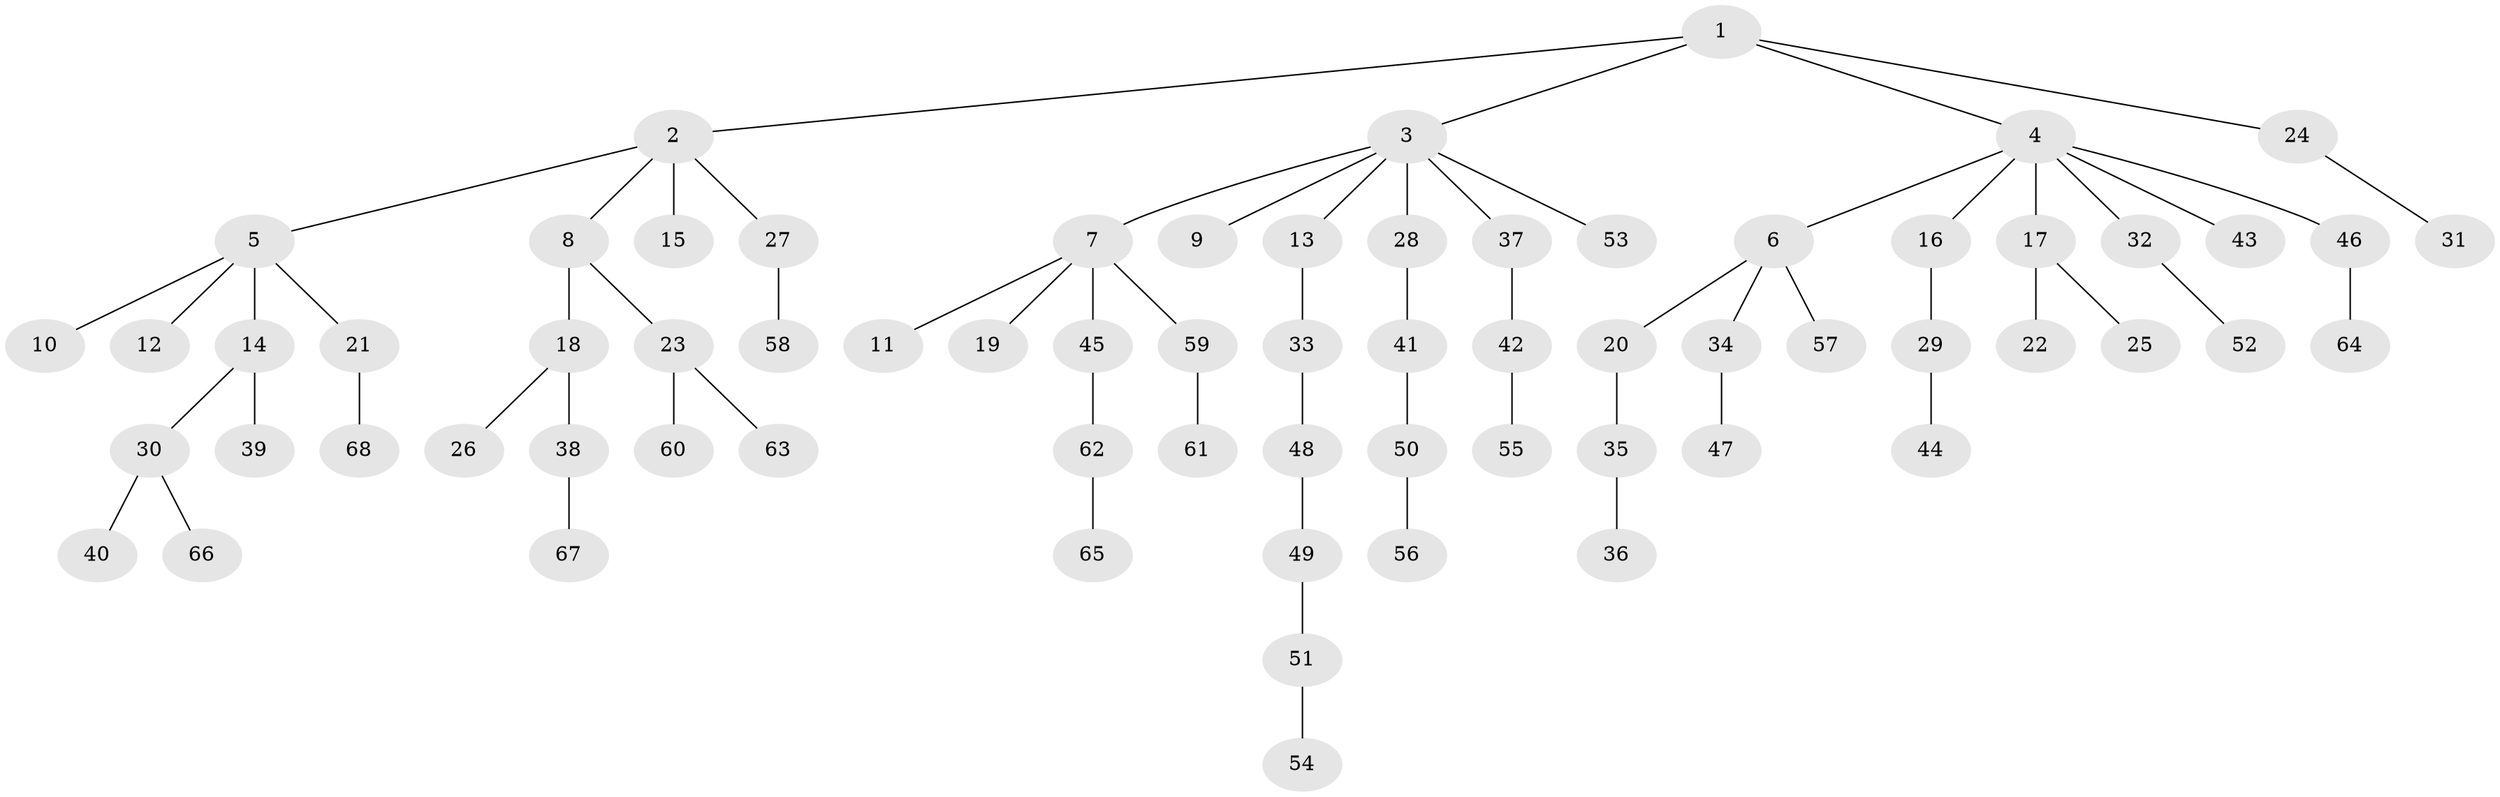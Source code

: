 // coarse degree distribution, {14: 0.045454545454545456, 3: 0.045454545454545456, 5: 0.045454545454545456, 1: 0.8181818181818182, 2: 0.045454545454545456}
// Generated by graph-tools (version 1.1) at 2025/19/03/04/25 18:19:21]
// undirected, 68 vertices, 67 edges
graph export_dot {
graph [start="1"]
  node [color=gray90,style=filled];
  1;
  2;
  3;
  4;
  5;
  6;
  7;
  8;
  9;
  10;
  11;
  12;
  13;
  14;
  15;
  16;
  17;
  18;
  19;
  20;
  21;
  22;
  23;
  24;
  25;
  26;
  27;
  28;
  29;
  30;
  31;
  32;
  33;
  34;
  35;
  36;
  37;
  38;
  39;
  40;
  41;
  42;
  43;
  44;
  45;
  46;
  47;
  48;
  49;
  50;
  51;
  52;
  53;
  54;
  55;
  56;
  57;
  58;
  59;
  60;
  61;
  62;
  63;
  64;
  65;
  66;
  67;
  68;
  1 -- 2;
  1 -- 3;
  1 -- 4;
  1 -- 24;
  2 -- 5;
  2 -- 8;
  2 -- 15;
  2 -- 27;
  3 -- 7;
  3 -- 9;
  3 -- 13;
  3 -- 28;
  3 -- 37;
  3 -- 53;
  4 -- 6;
  4 -- 16;
  4 -- 17;
  4 -- 32;
  4 -- 43;
  4 -- 46;
  5 -- 10;
  5 -- 12;
  5 -- 14;
  5 -- 21;
  6 -- 20;
  6 -- 34;
  6 -- 57;
  7 -- 11;
  7 -- 19;
  7 -- 45;
  7 -- 59;
  8 -- 18;
  8 -- 23;
  13 -- 33;
  14 -- 30;
  14 -- 39;
  16 -- 29;
  17 -- 22;
  17 -- 25;
  18 -- 26;
  18 -- 38;
  20 -- 35;
  21 -- 68;
  23 -- 60;
  23 -- 63;
  24 -- 31;
  27 -- 58;
  28 -- 41;
  29 -- 44;
  30 -- 40;
  30 -- 66;
  32 -- 52;
  33 -- 48;
  34 -- 47;
  35 -- 36;
  37 -- 42;
  38 -- 67;
  41 -- 50;
  42 -- 55;
  45 -- 62;
  46 -- 64;
  48 -- 49;
  49 -- 51;
  50 -- 56;
  51 -- 54;
  59 -- 61;
  62 -- 65;
}
